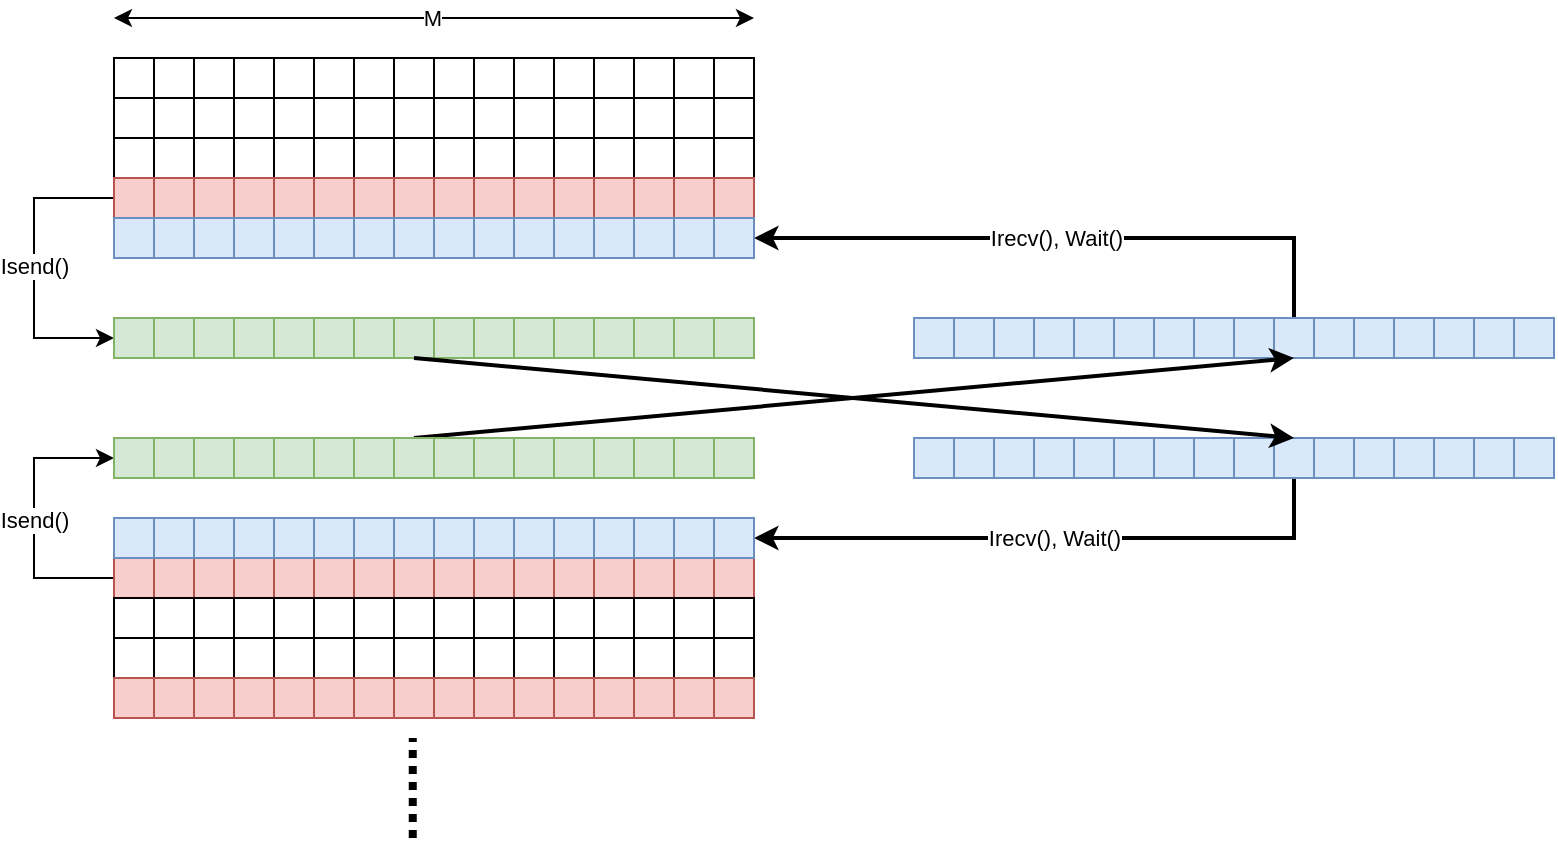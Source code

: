 <mxfile version="22.1.2" type="device">
  <diagram name="Page-1" id="IgxUr3XusMLL_5o58qLP">
    <mxGraphModel dx="787" dy="650" grid="1" gridSize="10" guides="1" tooltips="1" connect="1" arrows="1" fold="1" page="1" pageScale="1" pageWidth="827" pageHeight="1169" math="0" shadow="0">
      <root>
        <mxCell id="0" />
        <mxCell id="1" parent="0" />
        <mxCell id="7nUl5Cxne6ZS1Kv2Ludn-1" value="" style="whiteSpace=wrap;html=1;aspect=fixed;" vertex="1" parent="1">
          <mxGeometry x="240" y="160" width="20" height="20" as="geometry" />
        </mxCell>
        <mxCell id="7nUl5Cxne6ZS1Kv2Ludn-2" value="" style="whiteSpace=wrap;html=1;aspect=fixed;" vertex="1" parent="1">
          <mxGeometry x="260" y="160" width="20" height="20" as="geometry" />
        </mxCell>
        <mxCell id="7nUl5Cxne6ZS1Kv2Ludn-3" value="" style="whiteSpace=wrap;html=1;aspect=fixed;" vertex="1" parent="1">
          <mxGeometry x="280" y="160" width="20" height="20" as="geometry" />
        </mxCell>
        <mxCell id="7nUl5Cxne6ZS1Kv2Ludn-4" value="" style="whiteSpace=wrap;html=1;aspect=fixed;" vertex="1" parent="1">
          <mxGeometry x="300" y="160" width="20" height="20" as="geometry" />
        </mxCell>
        <mxCell id="7nUl5Cxne6ZS1Kv2Ludn-5" value="" style="whiteSpace=wrap;html=1;aspect=fixed;" vertex="1" parent="1">
          <mxGeometry x="320" y="160" width="20" height="20" as="geometry" />
        </mxCell>
        <mxCell id="7nUl5Cxne6ZS1Kv2Ludn-6" value="" style="whiteSpace=wrap;html=1;aspect=fixed;" vertex="1" parent="1">
          <mxGeometry x="340" y="160" width="20" height="20" as="geometry" />
        </mxCell>
        <mxCell id="7nUl5Cxne6ZS1Kv2Ludn-7" value="" style="whiteSpace=wrap;html=1;aspect=fixed;" vertex="1" parent="1">
          <mxGeometry x="360" y="160" width="20" height="20" as="geometry" />
        </mxCell>
        <mxCell id="7nUl5Cxne6ZS1Kv2Ludn-8" value="" style="whiteSpace=wrap;html=1;aspect=fixed;" vertex="1" parent="1">
          <mxGeometry x="380" y="160" width="20" height="20" as="geometry" />
        </mxCell>
        <mxCell id="7nUl5Cxne6ZS1Kv2Ludn-9" value="" style="whiteSpace=wrap;html=1;aspect=fixed;" vertex="1" parent="1">
          <mxGeometry x="400" y="160" width="20" height="20" as="geometry" />
        </mxCell>
        <mxCell id="7nUl5Cxne6ZS1Kv2Ludn-10" value="" style="whiteSpace=wrap;html=1;aspect=fixed;" vertex="1" parent="1">
          <mxGeometry x="420" y="160" width="20" height="20" as="geometry" />
        </mxCell>
        <mxCell id="7nUl5Cxne6ZS1Kv2Ludn-11" value="" style="whiteSpace=wrap;html=1;aspect=fixed;" vertex="1" parent="1">
          <mxGeometry x="440" y="160" width="20" height="20" as="geometry" />
        </mxCell>
        <mxCell id="7nUl5Cxne6ZS1Kv2Ludn-12" value="" style="whiteSpace=wrap;html=1;aspect=fixed;" vertex="1" parent="1">
          <mxGeometry x="460" y="160" width="20" height="20" as="geometry" />
        </mxCell>
        <mxCell id="7nUl5Cxne6ZS1Kv2Ludn-13" value="" style="whiteSpace=wrap;html=1;aspect=fixed;" vertex="1" parent="1">
          <mxGeometry x="240" y="180" width="20" height="20" as="geometry" />
        </mxCell>
        <mxCell id="7nUl5Cxne6ZS1Kv2Ludn-14" value="" style="whiteSpace=wrap;html=1;aspect=fixed;" vertex="1" parent="1">
          <mxGeometry x="260" y="180" width="20" height="20" as="geometry" />
        </mxCell>
        <mxCell id="7nUl5Cxne6ZS1Kv2Ludn-15" value="" style="whiteSpace=wrap;html=1;aspect=fixed;" vertex="1" parent="1">
          <mxGeometry x="280" y="180" width="20" height="20" as="geometry" />
        </mxCell>
        <mxCell id="7nUl5Cxne6ZS1Kv2Ludn-16" value="" style="whiteSpace=wrap;html=1;aspect=fixed;" vertex="1" parent="1">
          <mxGeometry x="300" y="180" width="20" height="20" as="geometry" />
        </mxCell>
        <mxCell id="7nUl5Cxne6ZS1Kv2Ludn-17" value="" style="whiteSpace=wrap;html=1;aspect=fixed;" vertex="1" parent="1">
          <mxGeometry x="320" y="180" width="20" height="20" as="geometry" />
        </mxCell>
        <mxCell id="7nUl5Cxne6ZS1Kv2Ludn-18" value="" style="whiteSpace=wrap;html=1;aspect=fixed;" vertex="1" parent="1">
          <mxGeometry x="340" y="180" width="20" height="20" as="geometry" />
        </mxCell>
        <mxCell id="7nUl5Cxne6ZS1Kv2Ludn-19" value="" style="whiteSpace=wrap;html=1;aspect=fixed;" vertex="1" parent="1">
          <mxGeometry x="360" y="180" width="20" height="20" as="geometry" />
        </mxCell>
        <mxCell id="7nUl5Cxne6ZS1Kv2Ludn-20" value="" style="whiteSpace=wrap;html=1;aspect=fixed;" vertex="1" parent="1">
          <mxGeometry x="380" y="180" width="20" height="20" as="geometry" />
        </mxCell>
        <mxCell id="7nUl5Cxne6ZS1Kv2Ludn-21" value="" style="whiteSpace=wrap;html=1;aspect=fixed;" vertex="1" parent="1">
          <mxGeometry x="400" y="180" width="20" height="20" as="geometry" />
        </mxCell>
        <mxCell id="7nUl5Cxne6ZS1Kv2Ludn-22" value="" style="whiteSpace=wrap;html=1;aspect=fixed;" vertex="1" parent="1">
          <mxGeometry x="420" y="180" width="20" height="20" as="geometry" />
        </mxCell>
        <mxCell id="7nUl5Cxne6ZS1Kv2Ludn-23" value="" style="whiteSpace=wrap;html=1;aspect=fixed;" vertex="1" parent="1">
          <mxGeometry x="440" y="180" width="20" height="20" as="geometry" />
        </mxCell>
        <mxCell id="7nUl5Cxne6ZS1Kv2Ludn-24" value="" style="whiteSpace=wrap;html=1;aspect=fixed;" vertex="1" parent="1">
          <mxGeometry x="460" y="180" width="20" height="20" as="geometry" />
        </mxCell>
        <mxCell id="7nUl5Cxne6ZS1Kv2Ludn-25" value="" style="whiteSpace=wrap;html=1;aspect=fixed;" vertex="1" parent="1">
          <mxGeometry x="240" y="200" width="20" height="20" as="geometry" />
        </mxCell>
        <mxCell id="7nUl5Cxne6ZS1Kv2Ludn-26" value="" style="whiteSpace=wrap;html=1;aspect=fixed;" vertex="1" parent="1">
          <mxGeometry x="260" y="200" width="20" height="20" as="geometry" />
        </mxCell>
        <mxCell id="7nUl5Cxne6ZS1Kv2Ludn-27" value="" style="whiteSpace=wrap;html=1;aspect=fixed;" vertex="1" parent="1">
          <mxGeometry x="280" y="200" width="20" height="20" as="geometry" />
        </mxCell>
        <mxCell id="7nUl5Cxne6ZS1Kv2Ludn-28" value="" style="whiteSpace=wrap;html=1;aspect=fixed;" vertex="1" parent="1">
          <mxGeometry x="300" y="200" width="20" height="20" as="geometry" />
        </mxCell>
        <mxCell id="7nUl5Cxne6ZS1Kv2Ludn-29" value="" style="whiteSpace=wrap;html=1;aspect=fixed;" vertex="1" parent="1">
          <mxGeometry x="320" y="200" width="20" height="20" as="geometry" />
        </mxCell>
        <mxCell id="7nUl5Cxne6ZS1Kv2Ludn-30" value="" style="whiteSpace=wrap;html=1;aspect=fixed;" vertex="1" parent="1">
          <mxGeometry x="340" y="200" width="20" height="20" as="geometry" />
        </mxCell>
        <mxCell id="7nUl5Cxne6ZS1Kv2Ludn-31" value="" style="whiteSpace=wrap;html=1;aspect=fixed;" vertex="1" parent="1">
          <mxGeometry x="360" y="200" width="20" height="20" as="geometry" />
        </mxCell>
        <mxCell id="7nUl5Cxne6ZS1Kv2Ludn-32" value="" style="whiteSpace=wrap;html=1;aspect=fixed;" vertex="1" parent="1">
          <mxGeometry x="380" y="200" width="20" height="20" as="geometry" />
        </mxCell>
        <mxCell id="7nUl5Cxne6ZS1Kv2Ludn-33" value="" style="whiteSpace=wrap;html=1;aspect=fixed;" vertex="1" parent="1">
          <mxGeometry x="400" y="200" width="20" height="20" as="geometry" />
        </mxCell>
        <mxCell id="7nUl5Cxne6ZS1Kv2Ludn-34" value="" style="whiteSpace=wrap;html=1;aspect=fixed;" vertex="1" parent="1">
          <mxGeometry x="420" y="200" width="20" height="20" as="geometry" />
        </mxCell>
        <mxCell id="7nUl5Cxne6ZS1Kv2Ludn-35" value="" style="whiteSpace=wrap;html=1;aspect=fixed;" vertex="1" parent="1">
          <mxGeometry x="440" y="200" width="20" height="20" as="geometry" />
        </mxCell>
        <mxCell id="7nUl5Cxne6ZS1Kv2Ludn-36" value="" style="whiteSpace=wrap;html=1;aspect=fixed;" vertex="1" parent="1">
          <mxGeometry x="460" y="200" width="20" height="20" as="geometry" />
        </mxCell>
        <mxCell id="7nUl5Cxne6ZS1Kv2Ludn-378" style="edgeStyle=orthogonalEdgeStyle;rounded=0;orthogonalLoop=1;jettySize=auto;html=1;exitX=0;exitY=0.5;exitDx=0;exitDy=0;entryX=0;entryY=0.5;entryDx=0;entryDy=0;" edge="1" parent="1" source="7nUl5Cxne6ZS1Kv2Ludn-37" target="7nUl5Cxne6ZS1Kv2Ludn-267">
          <mxGeometry relative="1" as="geometry">
            <Array as="points">
              <mxPoint x="200" y="230" />
              <mxPoint x="200" y="300" />
            </Array>
          </mxGeometry>
        </mxCell>
        <mxCell id="7nUl5Cxne6ZS1Kv2Ludn-379" value="Isend()" style="edgeLabel;html=1;align=center;verticalAlign=middle;resizable=0;points=[];" vertex="1" connectable="0" parent="7nUl5Cxne6ZS1Kv2Ludn-378">
          <mxGeometry x="-0.013" relative="1" as="geometry">
            <mxPoint as="offset" />
          </mxGeometry>
        </mxCell>
        <mxCell id="7nUl5Cxne6ZS1Kv2Ludn-37" value="" style="whiteSpace=wrap;html=1;aspect=fixed;fillColor=#f8cecc;strokeColor=#b85450;" vertex="1" parent="1">
          <mxGeometry x="240" y="220" width="20" height="20" as="geometry" />
        </mxCell>
        <mxCell id="7nUl5Cxne6ZS1Kv2Ludn-38" value="" style="whiteSpace=wrap;html=1;aspect=fixed;fillColor=#f8cecc;strokeColor=#b85450;" vertex="1" parent="1">
          <mxGeometry x="260" y="220" width="20" height="20" as="geometry" />
        </mxCell>
        <mxCell id="7nUl5Cxne6ZS1Kv2Ludn-39" value="" style="whiteSpace=wrap;html=1;aspect=fixed;fillColor=#f8cecc;strokeColor=#b85450;" vertex="1" parent="1">
          <mxGeometry x="280" y="220" width="20" height="20" as="geometry" />
        </mxCell>
        <mxCell id="7nUl5Cxne6ZS1Kv2Ludn-40" value="" style="whiteSpace=wrap;html=1;aspect=fixed;fillColor=#f8cecc;strokeColor=#b85450;" vertex="1" parent="1">
          <mxGeometry x="300" y="220" width="20" height="20" as="geometry" />
        </mxCell>
        <mxCell id="7nUl5Cxne6ZS1Kv2Ludn-41" value="" style="whiteSpace=wrap;html=1;aspect=fixed;fillColor=#f8cecc;strokeColor=#b85450;" vertex="1" parent="1">
          <mxGeometry x="320" y="220" width="20" height="20" as="geometry" />
        </mxCell>
        <mxCell id="7nUl5Cxne6ZS1Kv2Ludn-42" value="" style="whiteSpace=wrap;html=1;aspect=fixed;fillColor=#f8cecc;strokeColor=#b85450;" vertex="1" parent="1">
          <mxGeometry x="340" y="220" width="20" height="20" as="geometry" />
        </mxCell>
        <mxCell id="7nUl5Cxne6ZS1Kv2Ludn-43" value="" style="whiteSpace=wrap;html=1;aspect=fixed;fillColor=#f8cecc;strokeColor=#b85450;" vertex="1" parent="1">
          <mxGeometry x="360" y="220" width="20" height="20" as="geometry" />
        </mxCell>
        <mxCell id="7nUl5Cxne6ZS1Kv2Ludn-44" value="" style="whiteSpace=wrap;html=1;aspect=fixed;fillColor=#f8cecc;strokeColor=#b85450;" vertex="1" parent="1">
          <mxGeometry x="380" y="220" width="20" height="20" as="geometry" />
        </mxCell>
        <mxCell id="7nUl5Cxne6ZS1Kv2Ludn-45" value="" style="whiteSpace=wrap;html=1;aspect=fixed;fillColor=#f8cecc;strokeColor=#b85450;" vertex="1" parent="1">
          <mxGeometry x="400" y="220" width="20" height="20" as="geometry" />
        </mxCell>
        <mxCell id="7nUl5Cxne6ZS1Kv2Ludn-46" value="" style="whiteSpace=wrap;html=1;aspect=fixed;fillColor=#f8cecc;strokeColor=#b85450;" vertex="1" parent="1">
          <mxGeometry x="420" y="220" width="20" height="20" as="geometry" />
        </mxCell>
        <mxCell id="7nUl5Cxne6ZS1Kv2Ludn-47" value="" style="whiteSpace=wrap;html=1;aspect=fixed;fillColor=#f8cecc;strokeColor=#b85450;" vertex="1" parent="1">
          <mxGeometry x="440" y="220" width="20" height="20" as="geometry" />
        </mxCell>
        <mxCell id="7nUl5Cxne6ZS1Kv2Ludn-48" value="" style="whiteSpace=wrap;html=1;aspect=fixed;fillColor=#f8cecc;strokeColor=#b85450;" vertex="1" parent="1">
          <mxGeometry x="460" y="220" width="20" height="20" as="geometry" />
        </mxCell>
        <mxCell id="7nUl5Cxne6ZS1Kv2Ludn-380" style="edgeStyle=orthogonalEdgeStyle;rounded=0;orthogonalLoop=1;jettySize=auto;html=1;exitX=0;exitY=0.5;exitDx=0;exitDy=0;entryX=0;entryY=0.5;entryDx=0;entryDy=0;" edge="1" parent="1" source="7nUl5Cxne6ZS1Kv2Ludn-49" target="7nUl5Cxne6ZS1Kv2Ludn-299">
          <mxGeometry relative="1" as="geometry">
            <Array as="points">
              <mxPoint x="200" y="420" />
              <mxPoint x="200" y="360" />
            </Array>
          </mxGeometry>
        </mxCell>
        <mxCell id="7nUl5Cxne6ZS1Kv2Ludn-381" value="Isend()" style="edgeLabel;html=1;align=center;verticalAlign=middle;resizable=0;points=[];" vertex="1" connectable="0" parent="7nUl5Cxne6ZS1Kv2Ludn-380">
          <mxGeometry x="-0.007" relative="1" as="geometry">
            <mxPoint as="offset" />
          </mxGeometry>
        </mxCell>
        <mxCell id="7nUl5Cxne6ZS1Kv2Ludn-49" value="" style="whiteSpace=wrap;html=1;aspect=fixed;fillColor=#f8cecc;strokeColor=#b85450;" vertex="1" parent="1">
          <mxGeometry x="240" y="410" width="20" height="20" as="geometry" />
        </mxCell>
        <mxCell id="7nUl5Cxne6ZS1Kv2Ludn-50" value="" style="whiteSpace=wrap;html=1;aspect=fixed;fillColor=#f8cecc;strokeColor=#b85450;" vertex="1" parent="1">
          <mxGeometry x="260" y="410" width="20" height="20" as="geometry" />
        </mxCell>
        <mxCell id="7nUl5Cxne6ZS1Kv2Ludn-51" value="" style="whiteSpace=wrap;html=1;aspect=fixed;fillColor=#f8cecc;strokeColor=#b85450;" vertex="1" parent="1">
          <mxGeometry x="280" y="410" width="20" height="20" as="geometry" />
        </mxCell>
        <mxCell id="7nUl5Cxne6ZS1Kv2Ludn-52" value="" style="whiteSpace=wrap;html=1;aspect=fixed;fillColor=#f8cecc;strokeColor=#b85450;" vertex="1" parent="1">
          <mxGeometry x="300" y="410" width="20" height="20" as="geometry" />
        </mxCell>
        <mxCell id="7nUl5Cxne6ZS1Kv2Ludn-53" value="" style="whiteSpace=wrap;html=1;aspect=fixed;fillColor=#f8cecc;strokeColor=#b85450;" vertex="1" parent="1">
          <mxGeometry x="320" y="410" width="20" height="20" as="geometry" />
        </mxCell>
        <mxCell id="7nUl5Cxne6ZS1Kv2Ludn-54" value="" style="whiteSpace=wrap;html=1;aspect=fixed;fillColor=#f8cecc;strokeColor=#b85450;" vertex="1" parent="1">
          <mxGeometry x="340" y="410" width="20" height="20" as="geometry" />
        </mxCell>
        <mxCell id="7nUl5Cxne6ZS1Kv2Ludn-55" value="" style="whiteSpace=wrap;html=1;aspect=fixed;fillColor=#f8cecc;strokeColor=#b85450;" vertex="1" parent="1">
          <mxGeometry x="360" y="410" width="20" height="20" as="geometry" />
        </mxCell>
        <mxCell id="7nUl5Cxne6ZS1Kv2Ludn-56" value="" style="whiteSpace=wrap;html=1;aspect=fixed;fillColor=#f8cecc;strokeColor=#b85450;" vertex="1" parent="1">
          <mxGeometry x="380" y="410" width="20" height="20" as="geometry" />
        </mxCell>
        <mxCell id="7nUl5Cxne6ZS1Kv2Ludn-57" value="" style="whiteSpace=wrap;html=1;aspect=fixed;fillColor=#f8cecc;strokeColor=#b85450;" vertex="1" parent="1">
          <mxGeometry x="400" y="410" width="20" height="20" as="geometry" />
        </mxCell>
        <mxCell id="7nUl5Cxne6ZS1Kv2Ludn-58" value="" style="whiteSpace=wrap;html=1;aspect=fixed;fillColor=#f8cecc;strokeColor=#b85450;" vertex="1" parent="1">
          <mxGeometry x="420" y="410" width="20" height="20" as="geometry" />
        </mxCell>
        <mxCell id="7nUl5Cxne6ZS1Kv2Ludn-59" value="" style="whiteSpace=wrap;html=1;aspect=fixed;fillColor=#f8cecc;strokeColor=#b85450;" vertex="1" parent="1">
          <mxGeometry x="440" y="410" width="20" height="20" as="geometry" />
        </mxCell>
        <mxCell id="7nUl5Cxne6ZS1Kv2Ludn-60" value="" style="whiteSpace=wrap;html=1;aspect=fixed;fillColor=#f8cecc;strokeColor=#b85450;" vertex="1" parent="1">
          <mxGeometry x="460" y="410" width="20" height="20" as="geometry" />
        </mxCell>
        <mxCell id="7nUl5Cxne6ZS1Kv2Ludn-61" value="" style="whiteSpace=wrap;html=1;aspect=fixed;" vertex="1" parent="1">
          <mxGeometry x="240" y="430" width="20" height="20" as="geometry" />
        </mxCell>
        <mxCell id="7nUl5Cxne6ZS1Kv2Ludn-62" value="" style="whiteSpace=wrap;html=1;aspect=fixed;" vertex="1" parent="1">
          <mxGeometry x="260" y="430" width="20" height="20" as="geometry" />
        </mxCell>
        <mxCell id="7nUl5Cxne6ZS1Kv2Ludn-63" value="" style="whiteSpace=wrap;html=1;aspect=fixed;" vertex="1" parent="1">
          <mxGeometry x="280" y="430" width="20" height="20" as="geometry" />
        </mxCell>
        <mxCell id="7nUl5Cxne6ZS1Kv2Ludn-64" value="" style="whiteSpace=wrap;html=1;aspect=fixed;" vertex="1" parent="1">
          <mxGeometry x="300" y="430" width="20" height="20" as="geometry" />
        </mxCell>
        <mxCell id="7nUl5Cxne6ZS1Kv2Ludn-65" value="" style="whiteSpace=wrap;html=1;aspect=fixed;" vertex="1" parent="1">
          <mxGeometry x="320" y="430" width="20" height="20" as="geometry" />
        </mxCell>
        <mxCell id="7nUl5Cxne6ZS1Kv2Ludn-66" value="" style="whiteSpace=wrap;html=1;aspect=fixed;" vertex="1" parent="1">
          <mxGeometry x="340" y="430" width="20" height="20" as="geometry" />
        </mxCell>
        <mxCell id="7nUl5Cxne6ZS1Kv2Ludn-67" value="" style="whiteSpace=wrap;html=1;aspect=fixed;" vertex="1" parent="1">
          <mxGeometry x="360" y="430" width="20" height="20" as="geometry" />
        </mxCell>
        <mxCell id="7nUl5Cxne6ZS1Kv2Ludn-68" value="" style="whiteSpace=wrap;html=1;aspect=fixed;" vertex="1" parent="1">
          <mxGeometry x="380" y="430" width="20" height="20" as="geometry" />
        </mxCell>
        <mxCell id="7nUl5Cxne6ZS1Kv2Ludn-69" value="" style="whiteSpace=wrap;html=1;aspect=fixed;" vertex="1" parent="1">
          <mxGeometry x="400" y="430" width="20" height="20" as="geometry" />
        </mxCell>
        <mxCell id="7nUl5Cxne6ZS1Kv2Ludn-70" value="" style="whiteSpace=wrap;html=1;aspect=fixed;" vertex="1" parent="1">
          <mxGeometry x="420" y="430" width="20" height="20" as="geometry" />
        </mxCell>
        <mxCell id="7nUl5Cxne6ZS1Kv2Ludn-71" value="" style="whiteSpace=wrap;html=1;aspect=fixed;" vertex="1" parent="1">
          <mxGeometry x="440" y="430" width="20" height="20" as="geometry" />
        </mxCell>
        <mxCell id="7nUl5Cxne6ZS1Kv2Ludn-72" value="" style="whiteSpace=wrap;html=1;aspect=fixed;" vertex="1" parent="1">
          <mxGeometry x="460" y="430" width="20" height="20" as="geometry" />
        </mxCell>
        <mxCell id="7nUl5Cxne6ZS1Kv2Ludn-73" value="" style="whiteSpace=wrap;html=1;aspect=fixed;" vertex="1" parent="1">
          <mxGeometry x="240" y="450" width="20" height="20" as="geometry" />
        </mxCell>
        <mxCell id="7nUl5Cxne6ZS1Kv2Ludn-74" value="" style="whiteSpace=wrap;html=1;aspect=fixed;" vertex="1" parent="1">
          <mxGeometry x="260" y="450" width="20" height="20" as="geometry" />
        </mxCell>
        <mxCell id="7nUl5Cxne6ZS1Kv2Ludn-75" value="" style="whiteSpace=wrap;html=1;aspect=fixed;" vertex="1" parent="1">
          <mxGeometry x="280" y="450" width="20" height="20" as="geometry" />
        </mxCell>
        <mxCell id="7nUl5Cxne6ZS1Kv2Ludn-76" value="" style="whiteSpace=wrap;html=1;aspect=fixed;" vertex="1" parent="1">
          <mxGeometry x="300" y="450" width="20" height="20" as="geometry" />
        </mxCell>
        <mxCell id="7nUl5Cxne6ZS1Kv2Ludn-77" value="" style="whiteSpace=wrap;html=1;aspect=fixed;" vertex="1" parent="1">
          <mxGeometry x="320" y="450" width="20" height="20" as="geometry" />
        </mxCell>
        <mxCell id="7nUl5Cxne6ZS1Kv2Ludn-78" value="" style="whiteSpace=wrap;html=1;aspect=fixed;" vertex="1" parent="1">
          <mxGeometry x="340" y="450" width="20" height="20" as="geometry" />
        </mxCell>
        <mxCell id="7nUl5Cxne6ZS1Kv2Ludn-79" value="" style="whiteSpace=wrap;html=1;aspect=fixed;" vertex="1" parent="1">
          <mxGeometry x="360" y="450" width="20" height="20" as="geometry" />
        </mxCell>
        <mxCell id="7nUl5Cxne6ZS1Kv2Ludn-80" value="" style="whiteSpace=wrap;html=1;aspect=fixed;" vertex="1" parent="1">
          <mxGeometry x="380" y="450" width="20" height="20" as="geometry" />
        </mxCell>
        <mxCell id="7nUl5Cxne6ZS1Kv2Ludn-81" value="" style="whiteSpace=wrap;html=1;aspect=fixed;" vertex="1" parent="1">
          <mxGeometry x="400" y="450" width="20" height="20" as="geometry" />
        </mxCell>
        <mxCell id="7nUl5Cxne6ZS1Kv2Ludn-82" value="" style="whiteSpace=wrap;html=1;aspect=fixed;" vertex="1" parent="1">
          <mxGeometry x="420" y="450" width="20" height="20" as="geometry" />
        </mxCell>
        <mxCell id="7nUl5Cxne6ZS1Kv2Ludn-83" value="" style="whiteSpace=wrap;html=1;aspect=fixed;" vertex="1" parent="1">
          <mxGeometry x="440" y="450" width="20" height="20" as="geometry" />
        </mxCell>
        <mxCell id="7nUl5Cxne6ZS1Kv2Ludn-84" value="" style="whiteSpace=wrap;html=1;aspect=fixed;" vertex="1" parent="1">
          <mxGeometry x="460" y="450" width="20" height="20" as="geometry" />
        </mxCell>
        <mxCell id="7nUl5Cxne6ZS1Kv2Ludn-85" value="" style="whiteSpace=wrap;html=1;aspect=fixed;fillColor=#f8cecc;strokeColor=#b85450;" vertex="1" parent="1">
          <mxGeometry x="240" y="470" width="20" height="20" as="geometry" />
        </mxCell>
        <mxCell id="7nUl5Cxne6ZS1Kv2Ludn-86" value="" style="whiteSpace=wrap;html=1;aspect=fixed;fillColor=#f8cecc;strokeColor=#b85450;" vertex="1" parent="1">
          <mxGeometry x="260" y="470" width="20" height="20" as="geometry" />
        </mxCell>
        <mxCell id="7nUl5Cxne6ZS1Kv2Ludn-87" value="" style="whiteSpace=wrap;html=1;aspect=fixed;fillColor=#f8cecc;strokeColor=#b85450;" vertex="1" parent="1">
          <mxGeometry x="280" y="470" width="20" height="20" as="geometry" />
        </mxCell>
        <mxCell id="7nUl5Cxne6ZS1Kv2Ludn-88" value="" style="whiteSpace=wrap;html=1;aspect=fixed;fillColor=#f8cecc;strokeColor=#b85450;" vertex="1" parent="1">
          <mxGeometry x="300" y="470" width="20" height="20" as="geometry" />
        </mxCell>
        <mxCell id="7nUl5Cxne6ZS1Kv2Ludn-89" value="" style="whiteSpace=wrap;html=1;aspect=fixed;fillColor=#f8cecc;strokeColor=#b85450;" vertex="1" parent="1">
          <mxGeometry x="320" y="470" width="20" height="20" as="geometry" />
        </mxCell>
        <mxCell id="7nUl5Cxne6ZS1Kv2Ludn-90" value="" style="whiteSpace=wrap;html=1;aspect=fixed;fillColor=#f8cecc;strokeColor=#b85450;" vertex="1" parent="1">
          <mxGeometry x="340" y="470" width="20" height="20" as="geometry" />
        </mxCell>
        <mxCell id="7nUl5Cxne6ZS1Kv2Ludn-91" value="" style="whiteSpace=wrap;html=1;aspect=fixed;fillColor=#f8cecc;strokeColor=#b85450;" vertex="1" parent="1">
          <mxGeometry x="360" y="470" width="20" height="20" as="geometry" />
        </mxCell>
        <mxCell id="7nUl5Cxne6ZS1Kv2Ludn-92" value="" style="whiteSpace=wrap;html=1;aspect=fixed;fillColor=#f8cecc;strokeColor=#b85450;" vertex="1" parent="1">
          <mxGeometry x="380" y="470" width="20" height="20" as="geometry" />
        </mxCell>
        <mxCell id="7nUl5Cxne6ZS1Kv2Ludn-93" value="" style="whiteSpace=wrap;html=1;aspect=fixed;fillColor=#f8cecc;strokeColor=#b85450;" vertex="1" parent="1">
          <mxGeometry x="400" y="470" width="20" height="20" as="geometry" />
        </mxCell>
        <mxCell id="7nUl5Cxne6ZS1Kv2Ludn-94" value="" style="whiteSpace=wrap;html=1;aspect=fixed;fillColor=#f8cecc;strokeColor=#b85450;" vertex="1" parent="1">
          <mxGeometry x="420" y="470" width="20" height="20" as="geometry" />
        </mxCell>
        <mxCell id="7nUl5Cxne6ZS1Kv2Ludn-95" value="" style="whiteSpace=wrap;html=1;aspect=fixed;fillColor=#f8cecc;strokeColor=#b85450;" vertex="1" parent="1">
          <mxGeometry x="440" y="470" width="20" height="20" as="geometry" />
        </mxCell>
        <mxCell id="7nUl5Cxne6ZS1Kv2Ludn-96" value="" style="whiteSpace=wrap;html=1;aspect=fixed;fillColor=#f8cecc;strokeColor=#b85450;" vertex="1" parent="1">
          <mxGeometry x="460" y="470" width="20" height="20" as="geometry" />
        </mxCell>
        <mxCell id="7nUl5Cxne6ZS1Kv2Ludn-145" value="" style="whiteSpace=wrap;html=1;aspect=fixed;" vertex="1" parent="1">
          <mxGeometry x="480" y="160" width="20" height="20" as="geometry" />
        </mxCell>
        <mxCell id="7nUl5Cxne6ZS1Kv2Ludn-146" value="" style="whiteSpace=wrap;html=1;aspect=fixed;" vertex="1" parent="1">
          <mxGeometry x="500" y="160" width="20" height="20" as="geometry" />
        </mxCell>
        <mxCell id="7nUl5Cxne6ZS1Kv2Ludn-147" value="" style="whiteSpace=wrap;html=1;aspect=fixed;" vertex="1" parent="1">
          <mxGeometry x="520" y="160" width="20" height="20" as="geometry" />
        </mxCell>
        <mxCell id="7nUl5Cxne6ZS1Kv2Ludn-148" value="" style="whiteSpace=wrap;html=1;aspect=fixed;" vertex="1" parent="1">
          <mxGeometry x="540" y="160" width="20" height="20" as="geometry" />
        </mxCell>
        <mxCell id="7nUl5Cxne6ZS1Kv2Ludn-149" value="" style="whiteSpace=wrap;html=1;aspect=fixed;" vertex="1" parent="1">
          <mxGeometry x="480" y="180" width="20" height="20" as="geometry" />
        </mxCell>
        <mxCell id="7nUl5Cxne6ZS1Kv2Ludn-150" value="" style="whiteSpace=wrap;html=1;aspect=fixed;" vertex="1" parent="1">
          <mxGeometry x="500" y="180" width="20" height="20" as="geometry" />
        </mxCell>
        <mxCell id="7nUl5Cxne6ZS1Kv2Ludn-151" value="" style="whiteSpace=wrap;html=1;aspect=fixed;" vertex="1" parent="1">
          <mxGeometry x="520" y="180" width="20" height="20" as="geometry" />
        </mxCell>
        <mxCell id="7nUl5Cxne6ZS1Kv2Ludn-152" value="" style="whiteSpace=wrap;html=1;aspect=fixed;" vertex="1" parent="1">
          <mxGeometry x="540" y="180" width="20" height="20" as="geometry" />
        </mxCell>
        <mxCell id="7nUl5Cxne6ZS1Kv2Ludn-153" value="" style="whiteSpace=wrap;html=1;aspect=fixed;" vertex="1" parent="1">
          <mxGeometry x="480" y="200" width="20" height="20" as="geometry" />
        </mxCell>
        <mxCell id="7nUl5Cxne6ZS1Kv2Ludn-154" value="" style="whiteSpace=wrap;html=1;aspect=fixed;" vertex="1" parent="1">
          <mxGeometry x="500" y="200" width="20" height="20" as="geometry" />
        </mxCell>
        <mxCell id="7nUl5Cxne6ZS1Kv2Ludn-155" value="" style="whiteSpace=wrap;html=1;aspect=fixed;" vertex="1" parent="1">
          <mxGeometry x="520" y="200" width="20" height="20" as="geometry" />
        </mxCell>
        <mxCell id="7nUl5Cxne6ZS1Kv2Ludn-156" value="" style="whiteSpace=wrap;html=1;aspect=fixed;" vertex="1" parent="1">
          <mxGeometry x="540" y="200" width="20" height="20" as="geometry" />
        </mxCell>
        <mxCell id="7nUl5Cxne6ZS1Kv2Ludn-157" value="" style="whiteSpace=wrap;html=1;aspect=fixed;fillColor=#f8cecc;strokeColor=#b85450;" vertex="1" parent="1">
          <mxGeometry x="480" y="220" width="20" height="20" as="geometry" />
        </mxCell>
        <mxCell id="7nUl5Cxne6ZS1Kv2Ludn-158" value="" style="whiteSpace=wrap;html=1;aspect=fixed;fillColor=#f8cecc;strokeColor=#b85450;" vertex="1" parent="1">
          <mxGeometry x="500" y="220" width="20" height="20" as="geometry" />
        </mxCell>
        <mxCell id="7nUl5Cxne6ZS1Kv2Ludn-159" value="" style="whiteSpace=wrap;html=1;aspect=fixed;fillColor=#f8cecc;strokeColor=#b85450;" vertex="1" parent="1">
          <mxGeometry x="520" y="220" width="20" height="20" as="geometry" />
        </mxCell>
        <mxCell id="7nUl5Cxne6ZS1Kv2Ludn-160" value="" style="whiteSpace=wrap;html=1;aspect=fixed;fillColor=#f8cecc;strokeColor=#b85450;" vertex="1" parent="1">
          <mxGeometry x="540" y="220" width="20" height="20" as="geometry" />
        </mxCell>
        <mxCell id="7nUl5Cxne6ZS1Kv2Ludn-161" value="" style="whiteSpace=wrap;html=1;aspect=fixed;fillColor=#f8cecc;strokeColor=#b85450;" vertex="1" parent="1">
          <mxGeometry x="480" y="410" width="20" height="20" as="geometry" />
        </mxCell>
        <mxCell id="7nUl5Cxne6ZS1Kv2Ludn-162" value="" style="whiteSpace=wrap;html=1;aspect=fixed;fillColor=#f8cecc;strokeColor=#b85450;" vertex="1" parent="1">
          <mxGeometry x="500" y="410" width="20" height="20" as="geometry" />
        </mxCell>
        <mxCell id="7nUl5Cxne6ZS1Kv2Ludn-163" value="" style="whiteSpace=wrap;html=1;aspect=fixed;fillColor=#f8cecc;strokeColor=#b85450;" vertex="1" parent="1">
          <mxGeometry x="520" y="410" width="20" height="20" as="geometry" />
        </mxCell>
        <mxCell id="7nUl5Cxne6ZS1Kv2Ludn-164" value="" style="whiteSpace=wrap;html=1;aspect=fixed;fillColor=#f8cecc;strokeColor=#b85450;" vertex="1" parent="1">
          <mxGeometry x="540" y="410" width="20" height="20" as="geometry" />
        </mxCell>
        <mxCell id="7nUl5Cxne6ZS1Kv2Ludn-165" value="" style="whiteSpace=wrap;html=1;aspect=fixed;" vertex="1" parent="1">
          <mxGeometry x="480" y="430" width="20" height="20" as="geometry" />
        </mxCell>
        <mxCell id="7nUl5Cxne6ZS1Kv2Ludn-166" value="" style="whiteSpace=wrap;html=1;aspect=fixed;" vertex="1" parent="1">
          <mxGeometry x="500" y="430" width="20" height="20" as="geometry" />
        </mxCell>
        <mxCell id="7nUl5Cxne6ZS1Kv2Ludn-167" value="" style="whiteSpace=wrap;html=1;aspect=fixed;" vertex="1" parent="1">
          <mxGeometry x="520" y="430" width="20" height="20" as="geometry" />
        </mxCell>
        <mxCell id="7nUl5Cxne6ZS1Kv2Ludn-168" value="" style="whiteSpace=wrap;html=1;aspect=fixed;" vertex="1" parent="1">
          <mxGeometry x="540" y="430" width="20" height="20" as="geometry" />
        </mxCell>
        <mxCell id="7nUl5Cxne6ZS1Kv2Ludn-169" value="" style="whiteSpace=wrap;html=1;aspect=fixed;" vertex="1" parent="1">
          <mxGeometry x="480" y="450" width="20" height="20" as="geometry" />
        </mxCell>
        <mxCell id="7nUl5Cxne6ZS1Kv2Ludn-170" value="" style="whiteSpace=wrap;html=1;aspect=fixed;" vertex="1" parent="1">
          <mxGeometry x="500" y="450" width="20" height="20" as="geometry" />
        </mxCell>
        <mxCell id="7nUl5Cxne6ZS1Kv2Ludn-171" value="" style="whiteSpace=wrap;html=1;aspect=fixed;" vertex="1" parent="1">
          <mxGeometry x="520" y="450" width="20" height="20" as="geometry" />
        </mxCell>
        <mxCell id="7nUl5Cxne6ZS1Kv2Ludn-172" value="" style="whiteSpace=wrap;html=1;aspect=fixed;" vertex="1" parent="1">
          <mxGeometry x="540" y="450" width="20" height="20" as="geometry" />
        </mxCell>
        <mxCell id="7nUl5Cxne6ZS1Kv2Ludn-173" value="" style="whiteSpace=wrap;html=1;aspect=fixed;fillColor=#f8cecc;strokeColor=#b85450;" vertex="1" parent="1">
          <mxGeometry x="480" y="470" width="20" height="20" as="geometry" />
        </mxCell>
        <mxCell id="7nUl5Cxne6ZS1Kv2Ludn-174" value="" style="whiteSpace=wrap;html=1;aspect=fixed;fillColor=#f8cecc;strokeColor=#b85450;" vertex="1" parent="1">
          <mxGeometry x="500" y="470" width="20" height="20" as="geometry" />
        </mxCell>
        <mxCell id="7nUl5Cxne6ZS1Kv2Ludn-175" value="" style="whiteSpace=wrap;html=1;aspect=fixed;fillColor=#f8cecc;strokeColor=#b85450;" vertex="1" parent="1">
          <mxGeometry x="520" y="470" width="20" height="20" as="geometry" />
        </mxCell>
        <mxCell id="7nUl5Cxne6ZS1Kv2Ludn-176" value="" style="whiteSpace=wrap;html=1;aspect=fixed;fillColor=#f8cecc;strokeColor=#b85450;" vertex="1" parent="1">
          <mxGeometry x="540" y="470" width="20" height="20" as="geometry" />
        </mxCell>
        <mxCell id="7nUl5Cxne6ZS1Kv2Ludn-257" value="" style="endArrow=classic;startArrow=classic;html=1;rounded=0;" edge="1" parent="1">
          <mxGeometry width="50" height="50" relative="1" as="geometry">
            <mxPoint x="240" y="140" as="sourcePoint" />
            <mxPoint x="560" y="140" as="targetPoint" />
          </mxGeometry>
        </mxCell>
        <mxCell id="7nUl5Cxne6ZS1Kv2Ludn-258" value="M" style="edgeLabel;html=1;align=center;verticalAlign=middle;resizable=0;points=[];" vertex="1" connectable="0" parent="7nUl5Cxne6ZS1Kv2Ludn-257">
          <mxGeometry x="-0.006" relative="1" as="geometry">
            <mxPoint as="offset" />
          </mxGeometry>
        </mxCell>
        <mxCell id="7nUl5Cxne6ZS1Kv2Ludn-267" value="" style="whiteSpace=wrap;html=1;aspect=fixed;fillColor=#d5e8d4;strokeColor=#82b366;" vertex="1" parent="1">
          <mxGeometry x="240" y="290" width="20" height="20" as="geometry" />
        </mxCell>
        <mxCell id="7nUl5Cxne6ZS1Kv2Ludn-268" value="" style="whiteSpace=wrap;html=1;aspect=fixed;fillColor=#d5e8d4;strokeColor=#82b366;" vertex="1" parent="1">
          <mxGeometry x="260" y="290" width="20" height="20" as="geometry" />
        </mxCell>
        <mxCell id="7nUl5Cxne6ZS1Kv2Ludn-269" value="" style="whiteSpace=wrap;html=1;aspect=fixed;fillColor=#d5e8d4;strokeColor=#82b366;" vertex="1" parent="1">
          <mxGeometry x="280" y="290" width="20" height="20" as="geometry" />
        </mxCell>
        <mxCell id="7nUl5Cxne6ZS1Kv2Ludn-270" value="" style="whiteSpace=wrap;html=1;aspect=fixed;fillColor=#d5e8d4;strokeColor=#82b366;" vertex="1" parent="1">
          <mxGeometry x="300" y="290" width="20" height="20" as="geometry" />
        </mxCell>
        <mxCell id="7nUl5Cxne6ZS1Kv2Ludn-271" value="" style="whiteSpace=wrap;html=1;aspect=fixed;fillColor=#d5e8d4;strokeColor=#82b366;" vertex="1" parent="1">
          <mxGeometry x="320" y="290" width="20" height="20" as="geometry" />
        </mxCell>
        <mxCell id="7nUl5Cxne6ZS1Kv2Ludn-272" value="" style="whiteSpace=wrap;html=1;aspect=fixed;fillColor=#d5e8d4;strokeColor=#82b366;" vertex="1" parent="1">
          <mxGeometry x="340" y="290" width="20" height="20" as="geometry" />
        </mxCell>
        <mxCell id="7nUl5Cxne6ZS1Kv2Ludn-273" value="" style="whiteSpace=wrap;html=1;aspect=fixed;fillColor=#d5e8d4;strokeColor=#82b366;" vertex="1" parent="1">
          <mxGeometry x="360" y="290" width="20" height="20" as="geometry" />
        </mxCell>
        <mxCell id="7nUl5Cxne6ZS1Kv2Ludn-274" value="" style="whiteSpace=wrap;html=1;aspect=fixed;fillColor=#d5e8d4;strokeColor=#82b366;" vertex="1" parent="1">
          <mxGeometry x="380" y="290" width="20" height="20" as="geometry" />
        </mxCell>
        <mxCell id="7nUl5Cxne6ZS1Kv2Ludn-275" value="" style="whiteSpace=wrap;html=1;aspect=fixed;fillColor=#d5e8d4;strokeColor=#82b366;" vertex="1" parent="1">
          <mxGeometry x="400" y="290" width="20" height="20" as="geometry" />
        </mxCell>
        <mxCell id="7nUl5Cxne6ZS1Kv2Ludn-276" value="" style="whiteSpace=wrap;html=1;aspect=fixed;fillColor=#d5e8d4;strokeColor=#82b366;" vertex="1" parent="1">
          <mxGeometry x="420" y="290" width="20" height="20" as="geometry" />
        </mxCell>
        <mxCell id="7nUl5Cxne6ZS1Kv2Ludn-277" value="" style="whiteSpace=wrap;html=1;aspect=fixed;fillColor=#d5e8d4;strokeColor=#82b366;" vertex="1" parent="1">
          <mxGeometry x="440" y="290" width="20" height="20" as="geometry" />
        </mxCell>
        <mxCell id="7nUl5Cxne6ZS1Kv2Ludn-278" value="" style="whiteSpace=wrap;html=1;aspect=fixed;fillColor=#d5e8d4;strokeColor=#82b366;" vertex="1" parent="1">
          <mxGeometry x="460" y="290" width="20" height="20" as="geometry" />
        </mxCell>
        <mxCell id="7nUl5Cxne6ZS1Kv2Ludn-279" value="" style="whiteSpace=wrap;html=1;aspect=fixed;fillColor=#d5e8d4;strokeColor=#82b366;" vertex="1" parent="1">
          <mxGeometry x="480" y="290" width="20" height="20" as="geometry" />
        </mxCell>
        <mxCell id="7nUl5Cxne6ZS1Kv2Ludn-280" value="" style="whiteSpace=wrap;html=1;aspect=fixed;fillColor=#d5e8d4;strokeColor=#82b366;" vertex="1" parent="1">
          <mxGeometry x="500" y="290" width="20" height="20" as="geometry" />
        </mxCell>
        <mxCell id="7nUl5Cxne6ZS1Kv2Ludn-281" value="" style="whiteSpace=wrap;html=1;aspect=fixed;fillColor=#d5e8d4;strokeColor=#82b366;" vertex="1" parent="1">
          <mxGeometry x="520" y="290" width="20" height="20" as="geometry" />
        </mxCell>
        <mxCell id="7nUl5Cxne6ZS1Kv2Ludn-282" value="" style="whiteSpace=wrap;html=1;aspect=fixed;fillColor=#d5e8d4;strokeColor=#82b366;" vertex="1" parent="1">
          <mxGeometry x="540" y="290" width="20" height="20" as="geometry" />
        </mxCell>
        <mxCell id="7nUl5Cxne6ZS1Kv2Ludn-283" value="" style="whiteSpace=wrap;html=1;aspect=fixed;fillColor=#dae8fc;strokeColor=#6c8ebf;" vertex="1" parent="1">
          <mxGeometry x="640" y="290" width="20" height="20" as="geometry" />
        </mxCell>
        <mxCell id="7nUl5Cxne6ZS1Kv2Ludn-284" value="" style="whiteSpace=wrap;html=1;aspect=fixed;fillColor=#dae8fc;strokeColor=#6c8ebf;" vertex="1" parent="1">
          <mxGeometry x="660" y="290" width="20" height="20" as="geometry" />
        </mxCell>
        <mxCell id="7nUl5Cxne6ZS1Kv2Ludn-285" value="" style="whiteSpace=wrap;html=1;aspect=fixed;fillColor=#dae8fc;strokeColor=#6c8ebf;" vertex="1" parent="1">
          <mxGeometry x="680" y="290" width="20" height="20" as="geometry" />
        </mxCell>
        <mxCell id="7nUl5Cxne6ZS1Kv2Ludn-286" value="" style="whiteSpace=wrap;html=1;aspect=fixed;fillColor=#dae8fc;strokeColor=#6c8ebf;" vertex="1" parent="1">
          <mxGeometry x="700" y="290" width="20" height="20" as="geometry" />
        </mxCell>
        <mxCell id="7nUl5Cxne6ZS1Kv2Ludn-287" value="" style="whiteSpace=wrap;html=1;aspect=fixed;fillColor=#dae8fc;strokeColor=#6c8ebf;" vertex="1" parent="1">
          <mxGeometry x="720" y="290" width="20" height="20" as="geometry" />
        </mxCell>
        <mxCell id="7nUl5Cxne6ZS1Kv2Ludn-288" value="" style="whiteSpace=wrap;html=1;aspect=fixed;fillColor=#dae8fc;strokeColor=#6c8ebf;" vertex="1" parent="1">
          <mxGeometry x="740" y="290" width="20" height="20" as="geometry" />
        </mxCell>
        <mxCell id="7nUl5Cxne6ZS1Kv2Ludn-289" value="" style="whiteSpace=wrap;html=1;aspect=fixed;fillColor=#dae8fc;strokeColor=#6c8ebf;" vertex="1" parent="1">
          <mxGeometry x="760" y="290" width="20" height="20" as="geometry" />
        </mxCell>
        <mxCell id="7nUl5Cxne6ZS1Kv2Ludn-290" value="" style="whiteSpace=wrap;html=1;aspect=fixed;fillColor=#dae8fc;strokeColor=#6c8ebf;" vertex="1" parent="1">
          <mxGeometry x="780" y="290" width="20" height="20" as="geometry" />
        </mxCell>
        <mxCell id="7nUl5Cxne6ZS1Kv2Ludn-291" value="" style="whiteSpace=wrap;html=1;aspect=fixed;fillColor=#dae8fc;strokeColor=#6c8ebf;" vertex="1" parent="1">
          <mxGeometry x="800" y="290" width="20" height="20" as="geometry" />
        </mxCell>
        <mxCell id="7nUl5Cxne6ZS1Kv2Ludn-337" style="edgeStyle=orthogonalEdgeStyle;rounded=0;orthogonalLoop=1;jettySize=auto;html=1;exitX=0.5;exitY=0;exitDx=0;exitDy=0;entryX=1;entryY=0.5;entryDx=0;entryDy=0;strokeWidth=2;" edge="1" parent="1" source="7nUl5Cxne6ZS1Kv2Ludn-292" target="7nUl5Cxne6ZS1Kv2Ludn-361">
          <mxGeometry relative="1" as="geometry" />
        </mxCell>
        <mxCell id="7nUl5Cxne6ZS1Kv2Ludn-342" value="Irecv(), Wait()" style="edgeLabel;html=1;align=center;verticalAlign=middle;resizable=0;points=[];" vertex="1" connectable="0" parent="7nUl5Cxne6ZS1Kv2Ludn-337">
          <mxGeometry x="0.145" y="2" relative="1" as="geometry">
            <mxPoint x="18" y="-2" as="offset" />
          </mxGeometry>
        </mxCell>
        <mxCell id="7nUl5Cxne6ZS1Kv2Ludn-292" value="" style="whiteSpace=wrap;html=1;aspect=fixed;fillColor=#dae8fc;strokeColor=#6c8ebf;" vertex="1" parent="1">
          <mxGeometry x="820" y="290" width="20" height="20" as="geometry" />
        </mxCell>
        <mxCell id="7nUl5Cxne6ZS1Kv2Ludn-293" value="" style="whiteSpace=wrap;html=1;aspect=fixed;fillColor=#dae8fc;strokeColor=#6c8ebf;" vertex="1" parent="1">
          <mxGeometry x="840" y="290" width="20" height="20" as="geometry" />
        </mxCell>
        <mxCell id="7nUl5Cxne6ZS1Kv2Ludn-294" value="" style="whiteSpace=wrap;html=1;aspect=fixed;fillColor=#dae8fc;strokeColor=#6c8ebf;" vertex="1" parent="1">
          <mxGeometry x="860" y="290" width="20" height="20" as="geometry" />
        </mxCell>
        <mxCell id="7nUl5Cxne6ZS1Kv2Ludn-295" value="" style="whiteSpace=wrap;html=1;aspect=fixed;fillColor=#dae8fc;strokeColor=#6c8ebf;" vertex="1" parent="1">
          <mxGeometry x="880" y="290" width="20" height="20" as="geometry" />
        </mxCell>
        <mxCell id="7nUl5Cxne6ZS1Kv2Ludn-296" value="" style="whiteSpace=wrap;html=1;aspect=fixed;fillColor=#dae8fc;strokeColor=#6c8ebf;" vertex="1" parent="1">
          <mxGeometry x="900" y="290" width="20" height="20" as="geometry" />
        </mxCell>
        <mxCell id="7nUl5Cxne6ZS1Kv2Ludn-297" value="" style="whiteSpace=wrap;html=1;aspect=fixed;fillColor=#dae8fc;strokeColor=#6c8ebf;" vertex="1" parent="1">
          <mxGeometry x="920" y="290" width="20" height="20" as="geometry" />
        </mxCell>
        <mxCell id="7nUl5Cxne6ZS1Kv2Ludn-298" value="" style="whiteSpace=wrap;html=1;aspect=fixed;fillColor=#dae8fc;strokeColor=#6c8ebf;" vertex="1" parent="1">
          <mxGeometry x="940" y="290" width="20" height="20" as="geometry" />
        </mxCell>
        <mxCell id="7nUl5Cxne6ZS1Kv2Ludn-299" value="" style="whiteSpace=wrap;html=1;aspect=fixed;fillColor=#d5e8d4;strokeColor=#82b366;" vertex="1" parent="1">
          <mxGeometry x="240" y="350" width="20" height="20" as="geometry" />
        </mxCell>
        <mxCell id="7nUl5Cxne6ZS1Kv2Ludn-300" value="" style="whiteSpace=wrap;html=1;aspect=fixed;fillColor=#d5e8d4;strokeColor=#82b366;" vertex="1" parent="1">
          <mxGeometry x="260" y="350" width="20" height="20" as="geometry" />
        </mxCell>
        <mxCell id="7nUl5Cxne6ZS1Kv2Ludn-301" value="" style="whiteSpace=wrap;html=1;aspect=fixed;fillColor=#d5e8d4;strokeColor=#82b366;" vertex="1" parent="1">
          <mxGeometry x="280" y="350" width="20" height="20" as="geometry" />
        </mxCell>
        <mxCell id="7nUl5Cxne6ZS1Kv2Ludn-302" value="" style="whiteSpace=wrap;html=1;aspect=fixed;fillColor=#d5e8d4;strokeColor=#82b366;" vertex="1" parent="1">
          <mxGeometry x="300" y="350" width="20" height="20" as="geometry" />
        </mxCell>
        <mxCell id="7nUl5Cxne6ZS1Kv2Ludn-303" value="" style="whiteSpace=wrap;html=1;aspect=fixed;fillColor=#d5e8d4;strokeColor=#82b366;" vertex="1" parent="1">
          <mxGeometry x="320" y="350" width="20" height="20" as="geometry" />
        </mxCell>
        <mxCell id="7nUl5Cxne6ZS1Kv2Ludn-304" value="" style="whiteSpace=wrap;html=1;aspect=fixed;fillColor=#d5e8d4;strokeColor=#82b366;" vertex="1" parent="1">
          <mxGeometry x="340" y="350" width="20" height="20" as="geometry" />
        </mxCell>
        <mxCell id="7nUl5Cxne6ZS1Kv2Ludn-305" value="" style="whiteSpace=wrap;html=1;aspect=fixed;fillColor=#d5e8d4;strokeColor=#82b366;" vertex="1" parent="1">
          <mxGeometry x="360" y="350" width="20" height="20" as="geometry" />
        </mxCell>
        <mxCell id="7nUl5Cxne6ZS1Kv2Ludn-334" style="rounded=0;orthogonalLoop=1;jettySize=auto;html=1;exitX=0.5;exitY=0;exitDx=0;exitDy=0;entryX=0.5;entryY=1;entryDx=0;entryDy=0;strokeWidth=2;" edge="1" parent="1" source="7nUl5Cxne6ZS1Kv2Ludn-306" target="7nUl5Cxne6ZS1Kv2Ludn-292">
          <mxGeometry relative="1" as="geometry" />
        </mxCell>
        <mxCell id="7nUl5Cxne6ZS1Kv2Ludn-306" value="" style="whiteSpace=wrap;html=1;aspect=fixed;fillColor=#d5e8d4;strokeColor=#82b366;" vertex="1" parent="1">
          <mxGeometry x="380" y="350" width="20" height="20" as="geometry" />
        </mxCell>
        <mxCell id="7nUl5Cxne6ZS1Kv2Ludn-307" value="" style="whiteSpace=wrap;html=1;aspect=fixed;fillColor=#d5e8d4;strokeColor=#82b366;" vertex="1" parent="1">
          <mxGeometry x="400" y="350" width="20" height="20" as="geometry" />
        </mxCell>
        <mxCell id="7nUl5Cxne6ZS1Kv2Ludn-308" value="" style="whiteSpace=wrap;html=1;aspect=fixed;fillColor=#d5e8d4;strokeColor=#82b366;" vertex="1" parent="1">
          <mxGeometry x="420" y="350" width="20" height="20" as="geometry" />
        </mxCell>
        <mxCell id="7nUl5Cxne6ZS1Kv2Ludn-309" value="" style="whiteSpace=wrap;html=1;aspect=fixed;fillColor=#d5e8d4;strokeColor=#82b366;" vertex="1" parent="1">
          <mxGeometry x="440" y="350" width="20" height="20" as="geometry" />
        </mxCell>
        <mxCell id="7nUl5Cxne6ZS1Kv2Ludn-310" value="" style="whiteSpace=wrap;html=1;aspect=fixed;fillColor=#d5e8d4;strokeColor=#82b366;" vertex="1" parent="1">
          <mxGeometry x="460" y="350" width="20" height="20" as="geometry" />
        </mxCell>
        <mxCell id="7nUl5Cxne6ZS1Kv2Ludn-311" value="" style="whiteSpace=wrap;html=1;aspect=fixed;fillColor=#d5e8d4;strokeColor=#82b366;" vertex="1" parent="1">
          <mxGeometry x="480" y="350" width="20" height="20" as="geometry" />
        </mxCell>
        <mxCell id="7nUl5Cxne6ZS1Kv2Ludn-312" value="" style="whiteSpace=wrap;html=1;aspect=fixed;fillColor=#d5e8d4;strokeColor=#82b366;" vertex="1" parent="1">
          <mxGeometry x="500" y="350" width="20" height="20" as="geometry" />
        </mxCell>
        <mxCell id="7nUl5Cxne6ZS1Kv2Ludn-313" value="" style="whiteSpace=wrap;html=1;aspect=fixed;fillColor=#d5e8d4;strokeColor=#82b366;" vertex="1" parent="1">
          <mxGeometry x="520" y="350" width="20" height="20" as="geometry" />
        </mxCell>
        <mxCell id="7nUl5Cxne6ZS1Kv2Ludn-314" value="" style="whiteSpace=wrap;html=1;aspect=fixed;fillColor=#d5e8d4;strokeColor=#82b366;" vertex="1" parent="1">
          <mxGeometry x="540" y="350" width="20" height="20" as="geometry" />
        </mxCell>
        <mxCell id="7nUl5Cxne6ZS1Kv2Ludn-315" value="" style="whiteSpace=wrap;html=1;aspect=fixed;fillColor=#dae8fc;strokeColor=#6c8ebf;" vertex="1" parent="1">
          <mxGeometry x="640" y="350" width="20" height="20" as="geometry" />
        </mxCell>
        <mxCell id="7nUl5Cxne6ZS1Kv2Ludn-316" value="" style="whiteSpace=wrap;html=1;aspect=fixed;fillColor=#dae8fc;strokeColor=#6c8ebf;" vertex="1" parent="1">
          <mxGeometry x="660" y="350" width="20" height="20" as="geometry" />
        </mxCell>
        <mxCell id="7nUl5Cxne6ZS1Kv2Ludn-317" value="" style="whiteSpace=wrap;html=1;aspect=fixed;fillColor=#dae8fc;strokeColor=#6c8ebf;" vertex="1" parent="1">
          <mxGeometry x="680" y="350" width="20" height="20" as="geometry" />
        </mxCell>
        <mxCell id="7nUl5Cxne6ZS1Kv2Ludn-318" value="" style="whiteSpace=wrap;html=1;aspect=fixed;fillColor=#dae8fc;strokeColor=#6c8ebf;" vertex="1" parent="1">
          <mxGeometry x="700" y="350" width="20" height="20" as="geometry" />
        </mxCell>
        <mxCell id="7nUl5Cxne6ZS1Kv2Ludn-319" value="" style="whiteSpace=wrap;html=1;aspect=fixed;fillColor=#dae8fc;strokeColor=#6c8ebf;" vertex="1" parent="1">
          <mxGeometry x="720" y="350" width="20" height="20" as="geometry" />
        </mxCell>
        <mxCell id="7nUl5Cxne6ZS1Kv2Ludn-320" value="" style="whiteSpace=wrap;html=1;aspect=fixed;fillColor=#dae8fc;strokeColor=#6c8ebf;" vertex="1" parent="1">
          <mxGeometry x="740" y="350" width="20" height="20" as="geometry" />
        </mxCell>
        <mxCell id="7nUl5Cxne6ZS1Kv2Ludn-321" value="" style="whiteSpace=wrap;html=1;aspect=fixed;fillColor=#dae8fc;strokeColor=#6c8ebf;" vertex="1" parent="1">
          <mxGeometry x="760" y="350" width="20" height="20" as="geometry" />
        </mxCell>
        <mxCell id="7nUl5Cxne6ZS1Kv2Ludn-322" value="" style="whiteSpace=wrap;html=1;aspect=fixed;fillColor=#dae8fc;strokeColor=#6c8ebf;" vertex="1" parent="1">
          <mxGeometry x="780" y="350" width="20" height="20" as="geometry" />
        </mxCell>
        <mxCell id="7nUl5Cxne6ZS1Kv2Ludn-323" value="" style="whiteSpace=wrap;html=1;aspect=fixed;fillColor=#dae8fc;strokeColor=#6c8ebf;" vertex="1" parent="1">
          <mxGeometry x="800" y="350" width="20" height="20" as="geometry" />
        </mxCell>
        <mxCell id="7nUl5Cxne6ZS1Kv2Ludn-338" style="edgeStyle=orthogonalEdgeStyle;rounded=0;orthogonalLoop=1;jettySize=auto;html=1;exitX=0.5;exitY=1;exitDx=0;exitDy=0;entryX=1;entryY=0.5;entryDx=0;entryDy=0;strokeWidth=2;" edge="1" parent="1" source="7nUl5Cxne6ZS1Kv2Ludn-324" target="7nUl5Cxne6ZS1Kv2Ludn-377">
          <mxGeometry relative="1" as="geometry" />
        </mxCell>
        <mxCell id="7nUl5Cxne6ZS1Kv2Ludn-324" value="" style="whiteSpace=wrap;html=1;aspect=fixed;fillColor=#dae8fc;strokeColor=#6c8ebf;" vertex="1" parent="1">
          <mxGeometry x="820" y="350" width="20" height="20" as="geometry" />
        </mxCell>
        <mxCell id="7nUl5Cxne6ZS1Kv2Ludn-325" value="" style="whiteSpace=wrap;html=1;aspect=fixed;fillColor=#dae8fc;strokeColor=#6c8ebf;" vertex="1" parent="1">
          <mxGeometry x="840" y="350" width="20" height="20" as="geometry" />
        </mxCell>
        <mxCell id="7nUl5Cxne6ZS1Kv2Ludn-326" value="" style="whiteSpace=wrap;html=1;aspect=fixed;fillColor=#dae8fc;strokeColor=#6c8ebf;" vertex="1" parent="1">
          <mxGeometry x="860" y="350" width="20" height="20" as="geometry" />
        </mxCell>
        <mxCell id="7nUl5Cxne6ZS1Kv2Ludn-327" value="" style="whiteSpace=wrap;html=1;aspect=fixed;fillColor=#dae8fc;strokeColor=#6c8ebf;" vertex="1" parent="1">
          <mxGeometry x="880" y="350" width="20" height="20" as="geometry" />
        </mxCell>
        <mxCell id="7nUl5Cxne6ZS1Kv2Ludn-328" value="" style="whiteSpace=wrap;html=1;aspect=fixed;fillColor=#dae8fc;strokeColor=#6c8ebf;" vertex="1" parent="1">
          <mxGeometry x="900" y="350" width="20" height="20" as="geometry" />
        </mxCell>
        <mxCell id="7nUl5Cxne6ZS1Kv2Ludn-329" value="" style="whiteSpace=wrap;html=1;aspect=fixed;fillColor=#dae8fc;strokeColor=#6c8ebf;" vertex="1" parent="1">
          <mxGeometry x="920" y="350" width="20" height="20" as="geometry" />
        </mxCell>
        <mxCell id="7nUl5Cxne6ZS1Kv2Ludn-330" value="" style="whiteSpace=wrap;html=1;aspect=fixed;fillColor=#dae8fc;strokeColor=#6c8ebf;" vertex="1" parent="1">
          <mxGeometry x="940" y="350" width="20" height="20" as="geometry" />
        </mxCell>
        <mxCell id="7nUl5Cxne6ZS1Kv2Ludn-333" value="" style="endArrow=none;dashed=1;html=1;rounded=0;dashPattern=1 1;strokeWidth=4;" edge="1" parent="1">
          <mxGeometry width="50" height="50" relative="1" as="geometry">
            <mxPoint x="389.38" y="550" as="sourcePoint" />
            <mxPoint x="389.38" y="500" as="targetPoint" />
          </mxGeometry>
        </mxCell>
        <mxCell id="7nUl5Cxne6ZS1Kv2Ludn-336" style="rounded=0;orthogonalLoop=1;jettySize=auto;html=1;exitX=0.5;exitY=1;exitDx=0;exitDy=0;entryX=0.5;entryY=0;entryDx=0;entryDy=0;strokeWidth=2;" edge="1" parent="1" source="7nUl5Cxne6ZS1Kv2Ludn-274" target="7nUl5Cxne6ZS1Kv2Ludn-324">
          <mxGeometry relative="1" as="geometry" />
        </mxCell>
        <mxCell id="7nUl5Cxne6ZS1Kv2Ludn-346" value="" style="whiteSpace=wrap;html=1;aspect=fixed;fillColor=#dae8fc;strokeColor=#6c8ebf;" vertex="1" parent="1">
          <mxGeometry x="240" y="240" width="20" height="20" as="geometry" />
        </mxCell>
        <mxCell id="7nUl5Cxne6ZS1Kv2Ludn-347" value="" style="whiteSpace=wrap;html=1;aspect=fixed;fillColor=#dae8fc;strokeColor=#6c8ebf;" vertex="1" parent="1">
          <mxGeometry x="260" y="240" width="20" height="20" as="geometry" />
        </mxCell>
        <mxCell id="7nUl5Cxne6ZS1Kv2Ludn-348" value="" style="whiteSpace=wrap;html=1;aspect=fixed;fillColor=#dae8fc;strokeColor=#6c8ebf;" vertex="1" parent="1">
          <mxGeometry x="280" y="240" width="20" height="20" as="geometry" />
        </mxCell>
        <mxCell id="7nUl5Cxne6ZS1Kv2Ludn-349" value="" style="whiteSpace=wrap;html=1;aspect=fixed;fillColor=#dae8fc;strokeColor=#6c8ebf;" vertex="1" parent="1">
          <mxGeometry x="300" y="240" width="20" height="20" as="geometry" />
        </mxCell>
        <mxCell id="7nUl5Cxne6ZS1Kv2Ludn-350" value="" style="whiteSpace=wrap;html=1;aspect=fixed;fillColor=#dae8fc;strokeColor=#6c8ebf;" vertex="1" parent="1">
          <mxGeometry x="320" y="240" width="20" height="20" as="geometry" />
        </mxCell>
        <mxCell id="7nUl5Cxne6ZS1Kv2Ludn-351" value="" style="whiteSpace=wrap;html=1;aspect=fixed;fillColor=#dae8fc;strokeColor=#6c8ebf;" vertex="1" parent="1">
          <mxGeometry x="340" y="240" width="20" height="20" as="geometry" />
        </mxCell>
        <mxCell id="7nUl5Cxne6ZS1Kv2Ludn-352" value="" style="whiteSpace=wrap;html=1;aspect=fixed;fillColor=#dae8fc;strokeColor=#6c8ebf;" vertex="1" parent="1">
          <mxGeometry x="360" y="240" width="20" height="20" as="geometry" />
        </mxCell>
        <mxCell id="7nUl5Cxne6ZS1Kv2Ludn-353" value="" style="whiteSpace=wrap;html=1;aspect=fixed;fillColor=#dae8fc;strokeColor=#6c8ebf;" vertex="1" parent="1">
          <mxGeometry x="380" y="240" width="20" height="20" as="geometry" />
        </mxCell>
        <mxCell id="7nUl5Cxne6ZS1Kv2Ludn-354" value="" style="whiteSpace=wrap;html=1;aspect=fixed;fillColor=#dae8fc;strokeColor=#6c8ebf;" vertex="1" parent="1">
          <mxGeometry x="400" y="240" width="20" height="20" as="geometry" />
        </mxCell>
        <mxCell id="7nUl5Cxne6ZS1Kv2Ludn-355" value="" style="whiteSpace=wrap;html=1;aspect=fixed;fillColor=#dae8fc;strokeColor=#6c8ebf;" vertex="1" parent="1">
          <mxGeometry x="420" y="240" width="20" height="20" as="geometry" />
        </mxCell>
        <mxCell id="7nUl5Cxne6ZS1Kv2Ludn-356" value="" style="whiteSpace=wrap;html=1;aspect=fixed;fillColor=#dae8fc;strokeColor=#6c8ebf;" vertex="1" parent="1">
          <mxGeometry x="440" y="240" width="20" height="20" as="geometry" />
        </mxCell>
        <mxCell id="7nUl5Cxne6ZS1Kv2Ludn-357" value="" style="whiteSpace=wrap;html=1;aspect=fixed;fillColor=#dae8fc;strokeColor=#6c8ebf;" vertex="1" parent="1">
          <mxGeometry x="460" y="240" width="20" height="20" as="geometry" />
        </mxCell>
        <mxCell id="7nUl5Cxne6ZS1Kv2Ludn-358" value="" style="whiteSpace=wrap;html=1;aspect=fixed;fillColor=#dae8fc;strokeColor=#6c8ebf;" vertex="1" parent="1">
          <mxGeometry x="480" y="240" width="20" height="20" as="geometry" />
        </mxCell>
        <mxCell id="7nUl5Cxne6ZS1Kv2Ludn-359" value="" style="whiteSpace=wrap;html=1;aspect=fixed;fillColor=#dae8fc;strokeColor=#6c8ebf;" vertex="1" parent="1">
          <mxGeometry x="500" y="240" width="20" height="20" as="geometry" />
        </mxCell>
        <mxCell id="7nUl5Cxne6ZS1Kv2Ludn-360" value="" style="whiteSpace=wrap;html=1;aspect=fixed;fillColor=#dae8fc;strokeColor=#6c8ebf;" vertex="1" parent="1">
          <mxGeometry x="520" y="240" width="20" height="20" as="geometry" />
        </mxCell>
        <mxCell id="7nUl5Cxne6ZS1Kv2Ludn-361" value="" style="whiteSpace=wrap;html=1;aspect=fixed;fillColor=#dae8fc;strokeColor=#6c8ebf;" vertex="1" parent="1">
          <mxGeometry x="540" y="240" width="20" height="20" as="geometry" />
        </mxCell>
        <mxCell id="7nUl5Cxne6ZS1Kv2Ludn-362" value="" style="whiteSpace=wrap;html=1;aspect=fixed;fillColor=#dae8fc;strokeColor=#6c8ebf;" vertex="1" parent="1">
          <mxGeometry x="240" y="390" width="20" height="20" as="geometry" />
        </mxCell>
        <mxCell id="7nUl5Cxne6ZS1Kv2Ludn-363" value="" style="whiteSpace=wrap;html=1;aspect=fixed;fillColor=#dae8fc;strokeColor=#6c8ebf;" vertex="1" parent="1">
          <mxGeometry x="260" y="390" width="20" height="20" as="geometry" />
        </mxCell>
        <mxCell id="7nUl5Cxne6ZS1Kv2Ludn-364" value="" style="whiteSpace=wrap;html=1;aspect=fixed;fillColor=#dae8fc;strokeColor=#6c8ebf;" vertex="1" parent="1">
          <mxGeometry x="280" y="390" width="20" height="20" as="geometry" />
        </mxCell>
        <mxCell id="7nUl5Cxne6ZS1Kv2Ludn-365" value="" style="whiteSpace=wrap;html=1;aspect=fixed;fillColor=#dae8fc;strokeColor=#6c8ebf;" vertex="1" parent="1">
          <mxGeometry x="300" y="390" width="20" height="20" as="geometry" />
        </mxCell>
        <mxCell id="7nUl5Cxne6ZS1Kv2Ludn-366" value="" style="whiteSpace=wrap;html=1;aspect=fixed;fillColor=#dae8fc;strokeColor=#6c8ebf;" vertex="1" parent="1">
          <mxGeometry x="320" y="390" width="20" height="20" as="geometry" />
        </mxCell>
        <mxCell id="7nUl5Cxne6ZS1Kv2Ludn-367" value="" style="whiteSpace=wrap;html=1;aspect=fixed;fillColor=#dae8fc;strokeColor=#6c8ebf;" vertex="1" parent="1">
          <mxGeometry x="340" y="390" width="20" height="20" as="geometry" />
        </mxCell>
        <mxCell id="7nUl5Cxne6ZS1Kv2Ludn-368" value="" style="whiteSpace=wrap;html=1;aspect=fixed;fillColor=#dae8fc;strokeColor=#6c8ebf;" vertex="1" parent="1">
          <mxGeometry x="360" y="390" width="20" height="20" as="geometry" />
        </mxCell>
        <mxCell id="7nUl5Cxne6ZS1Kv2Ludn-369" value="" style="whiteSpace=wrap;html=1;aspect=fixed;fillColor=#dae8fc;strokeColor=#6c8ebf;" vertex="1" parent="1">
          <mxGeometry x="380" y="390" width="20" height="20" as="geometry" />
        </mxCell>
        <mxCell id="7nUl5Cxne6ZS1Kv2Ludn-370" value="" style="whiteSpace=wrap;html=1;aspect=fixed;fillColor=#dae8fc;strokeColor=#6c8ebf;" vertex="1" parent="1">
          <mxGeometry x="400" y="390" width="20" height="20" as="geometry" />
        </mxCell>
        <mxCell id="7nUl5Cxne6ZS1Kv2Ludn-371" value="" style="whiteSpace=wrap;html=1;aspect=fixed;fillColor=#dae8fc;strokeColor=#6c8ebf;" vertex="1" parent="1">
          <mxGeometry x="420" y="390" width="20" height="20" as="geometry" />
        </mxCell>
        <mxCell id="7nUl5Cxne6ZS1Kv2Ludn-372" value="" style="whiteSpace=wrap;html=1;aspect=fixed;fillColor=#dae8fc;strokeColor=#6c8ebf;" vertex="1" parent="1">
          <mxGeometry x="440" y="390" width="20" height="20" as="geometry" />
        </mxCell>
        <mxCell id="7nUl5Cxne6ZS1Kv2Ludn-373" value="" style="whiteSpace=wrap;html=1;aspect=fixed;fillColor=#dae8fc;strokeColor=#6c8ebf;" vertex="1" parent="1">
          <mxGeometry x="460" y="390" width="20" height="20" as="geometry" />
        </mxCell>
        <mxCell id="7nUl5Cxne6ZS1Kv2Ludn-374" value="" style="whiteSpace=wrap;html=1;aspect=fixed;fillColor=#dae8fc;strokeColor=#6c8ebf;" vertex="1" parent="1">
          <mxGeometry x="480" y="390" width="20" height="20" as="geometry" />
        </mxCell>
        <mxCell id="7nUl5Cxne6ZS1Kv2Ludn-375" value="" style="whiteSpace=wrap;html=1;aspect=fixed;fillColor=#dae8fc;strokeColor=#6c8ebf;" vertex="1" parent="1">
          <mxGeometry x="500" y="390" width="20" height="20" as="geometry" />
        </mxCell>
        <mxCell id="7nUl5Cxne6ZS1Kv2Ludn-376" value="" style="whiteSpace=wrap;html=1;aspect=fixed;fillColor=#dae8fc;strokeColor=#6c8ebf;" vertex="1" parent="1">
          <mxGeometry x="520" y="390" width="20" height="20" as="geometry" />
        </mxCell>
        <mxCell id="7nUl5Cxne6ZS1Kv2Ludn-377" value="" style="whiteSpace=wrap;html=1;aspect=fixed;fillColor=#dae8fc;strokeColor=#6c8ebf;" vertex="1" parent="1">
          <mxGeometry x="540" y="390" width="20" height="20" as="geometry" />
        </mxCell>
        <mxCell id="7nUl5Cxne6ZS1Kv2Ludn-382" value="Irecv(), Wait()" style="edgeLabel;html=1;align=center;verticalAlign=middle;resizable=0;points=[];" vertex="1" connectable="0" parent="1">
          <mxGeometry x="709.999" y="400.0" as="geometry" />
        </mxCell>
      </root>
    </mxGraphModel>
  </diagram>
</mxfile>
